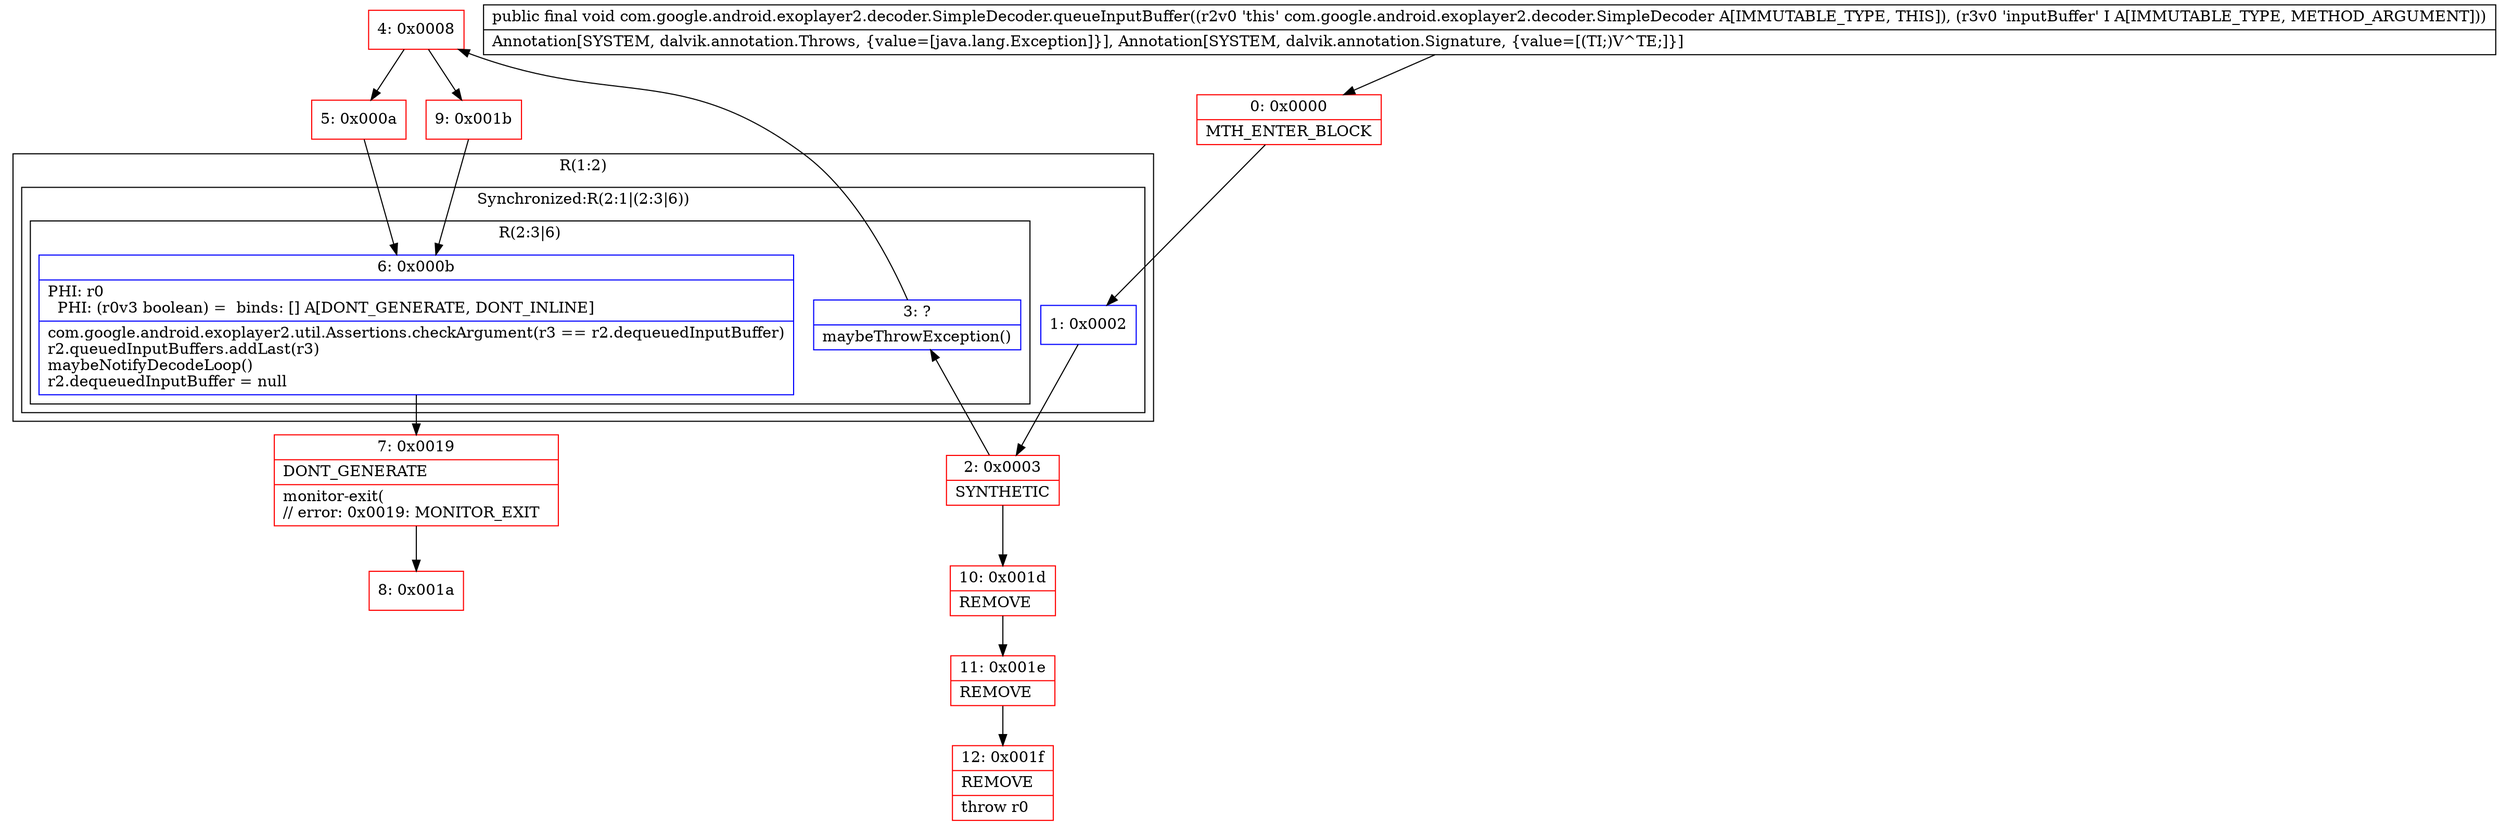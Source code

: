 digraph "CFG forcom.google.android.exoplayer2.decoder.SimpleDecoder.queueInputBuffer(Lcom\/google\/android\/exoplayer2\/decoder\/DecoderInputBuffer;)V" {
subgraph cluster_Region_1183662662 {
label = "R(1:2)";
node [shape=record,color=blue];
subgraph cluster_SynchronizedRegion_1417749014 {
label = "Synchronized:R(2:1|(2:3|6))";
node [shape=record,color=blue];
Node_1 [shape=record,label="{1\:\ 0x0002}"];
subgraph cluster_Region_951847418 {
label = "R(2:3|6)";
node [shape=record,color=blue];
Node_3 [shape=record,label="{3\:\ ?|maybeThrowException()\l}"];
Node_6 [shape=record,label="{6\:\ 0x000b|PHI: r0 \l  PHI: (r0v3 boolean) =  binds: [] A[DONT_GENERATE, DONT_INLINE]\l|com.google.android.exoplayer2.util.Assertions.checkArgument(r3 == r2.dequeuedInputBuffer)\lr2.queuedInputBuffers.addLast(r3)\lmaybeNotifyDecodeLoop()\lr2.dequeuedInputBuffer = null\l}"];
}
}
}
Node_0 [shape=record,color=red,label="{0\:\ 0x0000|MTH_ENTER_BLOCK\l}"];
Node_2 [shape=record,color=red,label="{2\:\ 0x0003|SYNTHETIC\l}"];
Node_4 [shape=record,color=red,label="{4\:\ 0x0008}"];
Node_5 [shape=record,color=red,label="{5\:\ 0x000a}"];
Node_7 [shape=record,color=red,label="{7\:\ 0x0019|DONT_GENERATE\l|monitor\-exit(\l\/\/ error: 0x0019: MONITOR_EXIT  \l}"];
Node_8 [shape=record,color=red,label="{8\:\ 0x001a}"];
Node_9 [shape=record,color=red,label="{9\:\ 0x001b}"];
Node_10 [shape=record,color=red,label="{10\:\ 0x001d|REMOVE\l}"];
Node_11 [shape=record,color=red,label="{11\:\ 0x001e|REMOVE\l}"];
Node_12 [shape=record,color=red,label="{12\:\ 0x001f|REMOVE\l|throw r0\l}"];
MethodNode[shape=record,label="{public final void com.google.android.exoplayer2.decoder.SimpleDecoder.queueInputBuffer((r2v0 'this' com.google.android.exoplayer2.decoder.SimpleDecoder A[IMMUTABLE_TYPE, THIS]), (r3v0 'inputBuffer' I A[IMMUTABLE_TYPE, METHOD_ARGUMENT]))  | Annotation[SYSTEM, dalvik.annotation.Throws, \{value=[java.lang.Exception]\}], Annotation[SYSTEM, dalvik.annotation.Signature, \{value=[(TI;)V^TE;]\}]\l}"];
MethodNode -> Node_0;
Node_1 -> Node_2;
Node_3 -> Node_4;
Node_6 -> Node_7;
Node_0 -> Node_1;
Node_2 -> Node_3;
Node_2 -> Node_10;
Node_4 -> Node_5;
Node_4 -> Node_9;
Node_5 -> Node_6;
Node_7 -> Node_8;
Node_9 -> Node_6;
Node_10 -> Node_11;
Node_11 -> Node_12;
}

